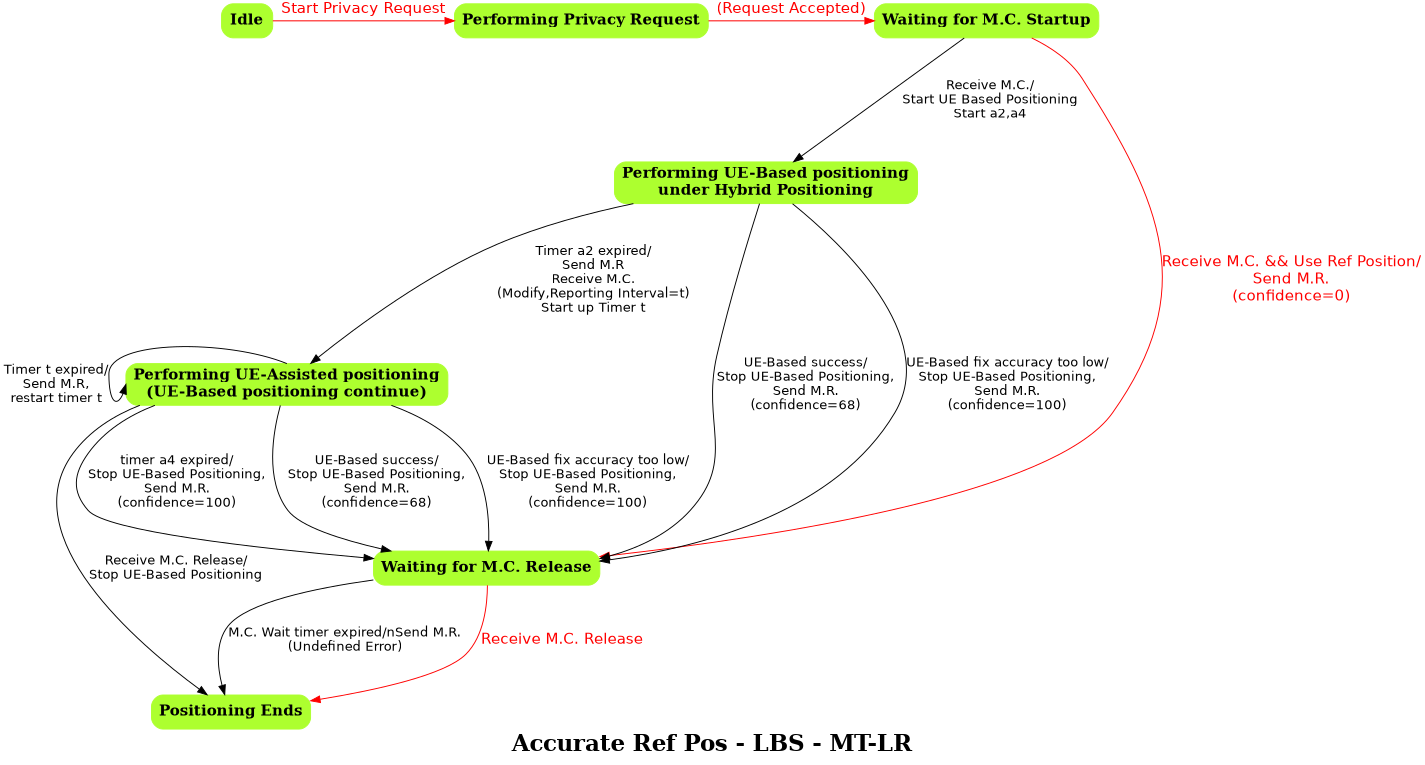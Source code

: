 digraph finite_state_machine {
	//rankdir=LR;
	rankdir=TB;
	ranksep=1.2;
	orientation=portrait;
	fontpath="C:\WINNT\Fonts";
	size="9.5,7.5";
	graph [	fontname = "Times-Bold",fontsize = 24,
//
//	Title of the graph
//
		label = "Accurate Ref Pos - LBS - MT-LR"];
//
	node [shape=box,style="rounded,filled", color=greenyellow, fontsize=16, fontname="Times-Bold"];
	edge [fontsize=14 fontname="Helvetica"];
//
// 	[fontcolor=red color=red fontsize=16]
//

//
// List of State
//
{ rank = same;
	Idle [label="Idle"];
	Priv_Request [label="Performing Privacy Request"];
	Waiting_MCStartup [label="Waiting for M.C. Startup"]; 
}
	UE_Based [label="Performing UE-Based positioning\nunder Hybrid Positioning"];
	UE_Assisted [label="Performing UE-Assisted positioning\n(UE-Based positioning continue)"];
	Waiting_MC [label="Waiting for M.C. Release"];
	End [label="Positioning Ends"];
//
// Idle State
//
	//Transition to UE-Assisted	
	Idle -> Priv_Request [fontcolor=red color=red fontsize=16 label = "NotifyStartLcsMT-LR/\nStart Privacy Request"];
//
// Privacy Request State
//
	Priv_Request -> Waiting_MCStartup [fontcolor=red color=red fontsize=16 label = "Request Accepted/\nSend Release\n(Request Accepted)"];
	

//
// Waiting for M.C. Startup  State
//
	Waiting_MCStartup ->  UE_Based [label="Receive M.C./\nStart UE Based Positioning\nStart a2,a4"];
	Waiting_MCStartup -> Waiting_MC [fontcolor=red color=red fontsize=16 label = "Receive M.C. && Use Ref Position/\nSend M.R.\n(confidence=0)"];
//
// UE Based State
//
	//
	//Transition to UE-Assisted	
	//
	UE_Based -> UE_Assisted [label="Timer a2 expired/\nSend M.R\nReceive M.C.\n(Modify,Reporting Interval=t)\nStart up Timer t"];
	//
	//Transition to Waiting for M.C.	
	//
	UE_Based -> Waiting_MC [label = "UE-Based success/\nStop UE-Based Positioning,\nSend M.R.\n(confidence=68)"];
	UE_Based -> Waiting_MC [label = "UE-Based fix accuracy too low/\nStop UE-Based Positioning,\nSend M.R.\n(confidence=100)"];
	
//
// UE Assisted State
//

	//Loopback
	UE_Assisted:n -> UE_Assisted:w [label="Timer t expired/\nSend M.R,\nrestart timer t"];
	//
	//Transition to Waiting for M.C.	
	//
	UE_Assisted -> Waiting_MC [label = "timer a4 expired/\nStop UE-Based Positioning,\nSend M.R.\n(confidence=100)"];
	UE_Assisted -> Waiting_MC [label = "UE-Based success/\nStop UE-Based Positioning,\nSend M.R.\n(confidence=68)"];
	UE_Assisted -> Waiting_MC [label = "UE-Based fix accuracy too low/\nStop UE-Based Positioning,\nSend M.R.\n(confidence=100)"];
	UE_Assisted -> End [label = "Receive M.C. Release/\nStop UE-Based Positioning"];
//
// End State
//
	Waiting_MC -> End [fontcolor=red color=red fontsize=16 label = "Receive M.C. Release"];
	Waiting_MC -> End [label = "M.C. Wait timer expired/nSend M.R.\n(Undefined Error)"];

}
